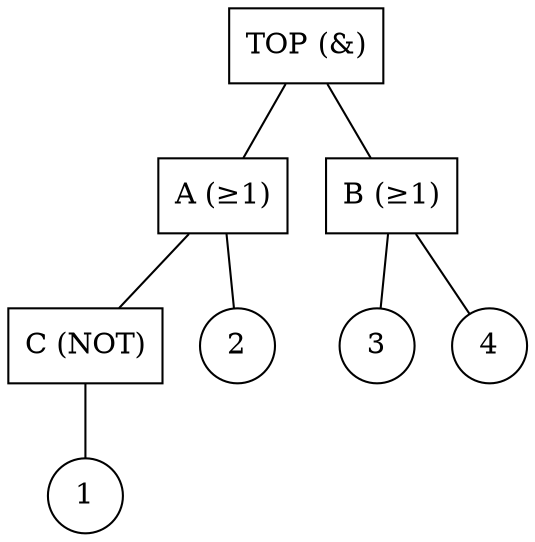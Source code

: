 digraph {
	node [shape=rectangle]
	edge [dir=none splines=ortho]
	TOP [label="TOP (&)"]
	A [label="A (≥1)"]
	B [label="B (≥1)"]
	C [label="C (NOT)"]
	1 [shape=circle]
	2 [shape=circle]
	3 [shape=circle]
	4 [shape=circle]
	TOP -> A
	TOP -> B
	A -> C
	A -> 2
	B -> 3
	B -> 4
	C -> 1
}
